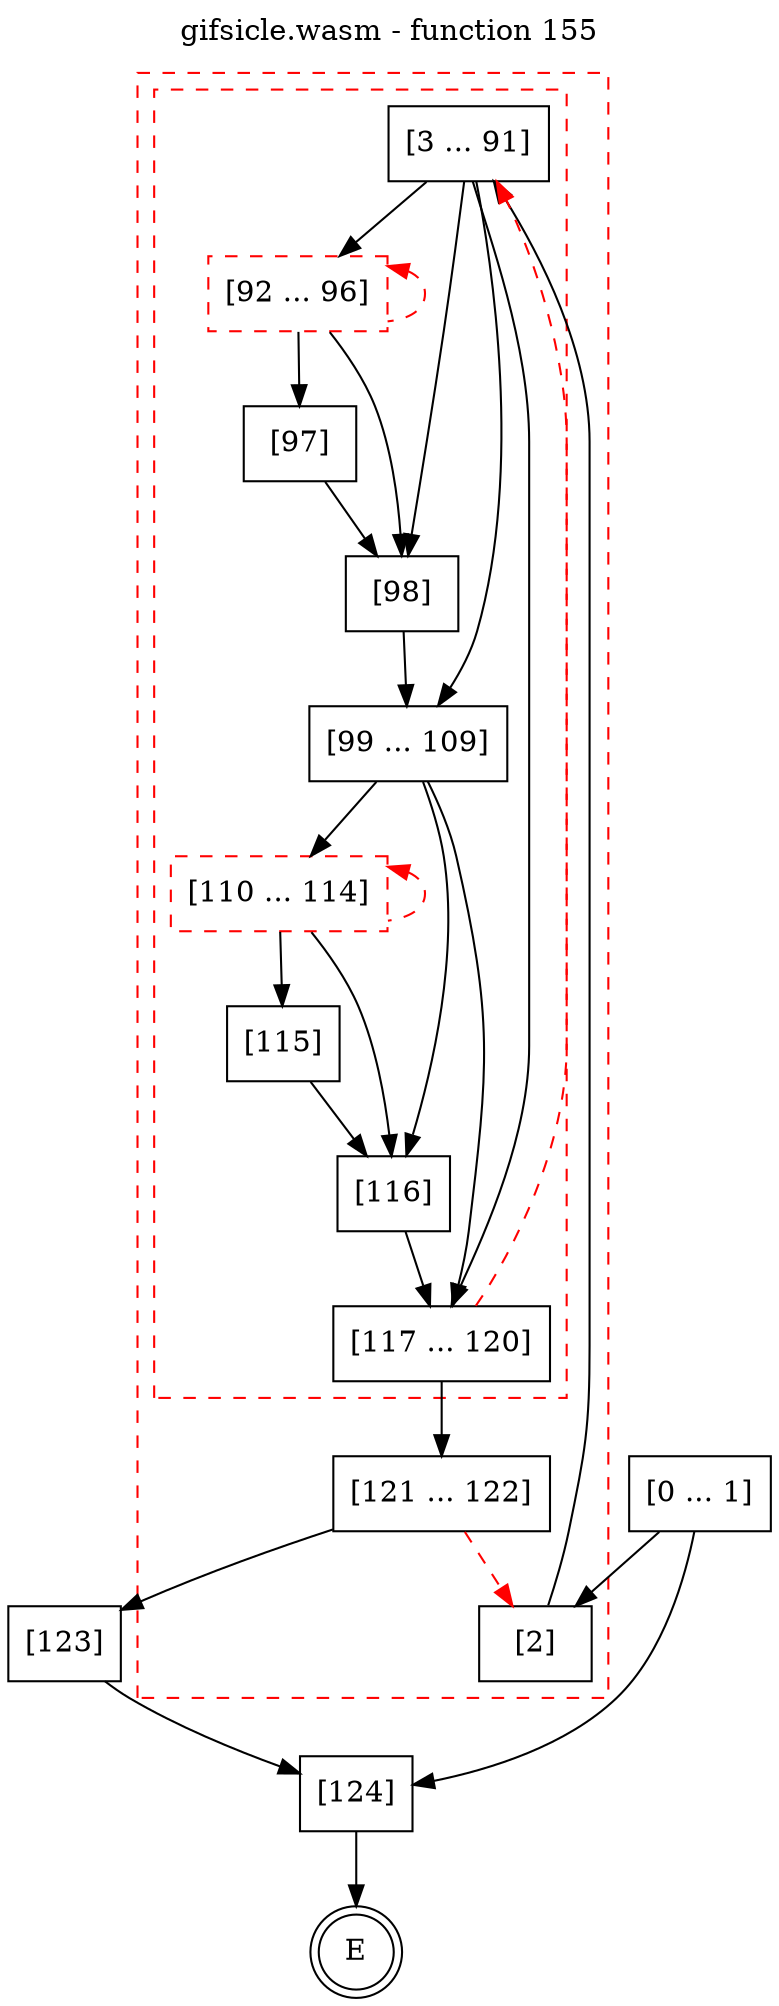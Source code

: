 digraph finite_state_machine {
    label = "gifsicle.wasm - function 155"
    labelloc =  t
    labelfontsize = 16
    labelfontcolor = black
    labelfontname = "Helvetica"
    node [shape = doublecircle]; E ;
    node [shape = box];
    node [shape=box, color=black, style=solid] 0[label="[0 ... 1]"]
    subgraph cluster_2{
    label = "";
    style = dashed color = red;
    node [shape=box, color=black, style=solid] 2[label="[2]"]
    subgraph cluster_3{
    label = "";
    style = dashed color = red;
    node [shape=box, color=black, style=solid] 3[label="[3 ... 91]"]
    node [shape=box, color=red, style=dashed] 92[label="[92 ... 96]"]
    node [shape=box, color=black, style=solid] 97[label="[97]"]
    node [shape=box, color=black, style=solid] 98[label="[98]"]
    node [shape=box, color=black, style=solid] 99[label="[99 ... 109]"]
    node [shape=box, color=red, style=dashed] 110[label="[110 ... 114]"]
    node [shape=box, color=black, style=solid] 115[label="[115]"]
    node [shape=box, color=black, style=solid] 116[label="[116]"]
    node [shape=box, color=black, style=solid] 117[label="[117 ... 120]"]
    }
    node [shape=box, color=black, style=solid] 121[label="[121 ... 122]"]
    }
    node [shape=box, color=black, style=solid] 123[label="[123]"]
    node [shape=box, color=black, style=solid] 124[label="[124]"]
    0 -> 2;
    0 -> 124;
    2 -> 3;
    3 -> 92;
    3 -> 98;
    3 -> 99;
    3 -> 117;
    92 -> 97;
    92 -> 98;
    92 -> 92[style="dashed" color="red" dir=back];
    97 -> 98;
    98 -> 99;
    99 -> 110;
    99 -> 116;
    99 -> 117;
    110 -> 115;
    110 -> 116;
    110 -> 110[style="dashed" color="red" dir=back];
    115 -> 116;
    116 -> 117;
    117 -> 3[style="dashed" color="red"];
    117 -> 121;
    121 -> 2[style="dashed" color="red"];
    121 -> 123;
    123 -> 124;
    124 -> E;
}
